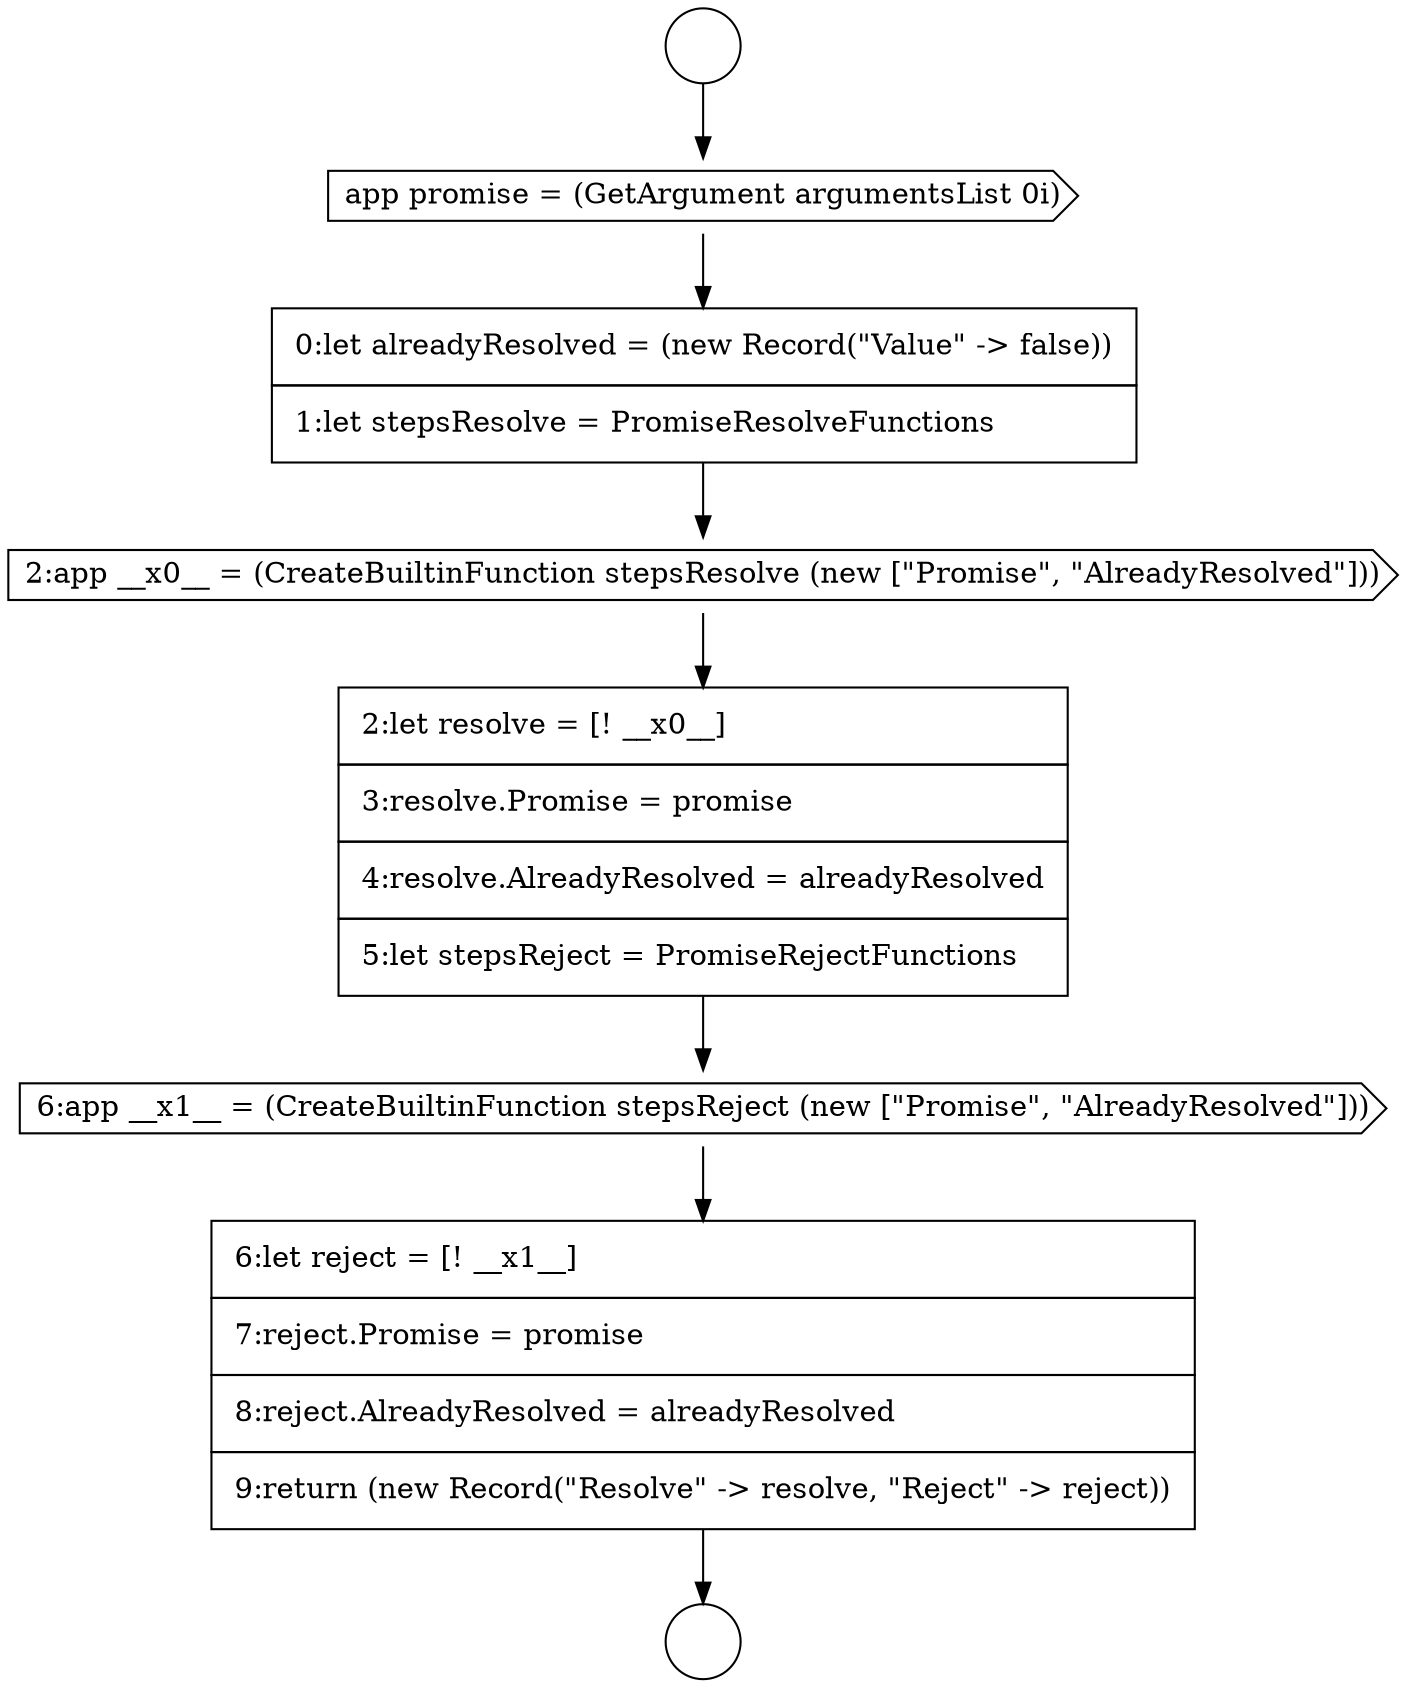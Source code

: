digraph {
  node18072 [shape=circle label=" " color="black" fillcolor="white" style=filled]
  node18075 [shape=cds, label=<<font color="black">2:app __x0__ = (CreateBuiltinFunction stepsResolve (new [&quot;Promise&quot;, &quot;AlreadyResolved&quot;]))</font>> color="black" fillcolor="white" style=filled]
  node18073 [shape=cds, label=<<font color="black">app promise = (GetArgument argumentsList 0i)</font>> color="black" fillcolor="white" style=filled]
  node18076 [shape=none, margin=0, label=<<font color="black">
    <table border="0" cellborder="1" cellspacing="0" cellpadding="10">
      <tr><td align="left">2:let resolve = [! __x0__]</td></tr>
      <tr><td align="left">3:resolve.Promise = promise</td></tr>
      <tr><td align="left">4:resolve.AlreadyResolved = alreadyResolved</td></tr>
      <tr><td align="left">5:let stepsReject = PromiseRejectFunctions</td></tr>
    </table>
  </font>> color="black" fillcolor="white" style=filled]
  node18077 [shape=cds, label=<<font color="black">6:app __x1__ = (CreateBuiltinFunction stepsReject (new [&quot;Promise&quot;, &quot;AlreadyResolved&quot;]))</font>> color="black" fillcolor="white" style=filled]
  node18071 [shape=circle label=" " color="black" fillcolor="white" style=filled]
  node18078 [shape=none, margin=0, label=<<font color="black">
    <table border="0" cellborder="1" cellspacing="0" cellpadding="10">
      <tr><td align="left">6:let reject = [! __x1__]</td></tr>
      <tr><td align="left">7:reject.Promise = promise</td></tr>
      <tr><td align="left">8:reject.AlreadyResolved = alreadyResolved</td></tr>
      <tr><td align="left">9:return (new Record(&quot;Resolve&quot; -&gt; resolve, &quot;Reject&quot; -&gt; reject))</td></tr>
    </table>
  </font>> color="black" fillcolor="white" style=filled]
  node18074 [shape=none, margin=0, label=<<font color="black">
    <table border="0" cellborder="1" cellspacing="0" cellpadding="10">
      <tr><td align="left">0:let alreadyResolved = (new Record(&quot;Value&quot; -&gt; false))</td></tr>
      <tr><td align="left">1:let stepsResolve = PromiseResolveFunctions</td></tr>
    </table>
  </font>> color="black" fillcolor="white" style=filled]
  node18075 -> node18076 [ color="black"]
  node18077 -> node18078 [ color="black"]
  node18073 -> node18074 [ color="black"]
  node18074 -> node18075 [ color="black"]
  node18076 -> node18077 [ color="black"]
  node18071 -> node18073 [ color="black"]
  node18078 -> node18072 [ color="black"]
}
